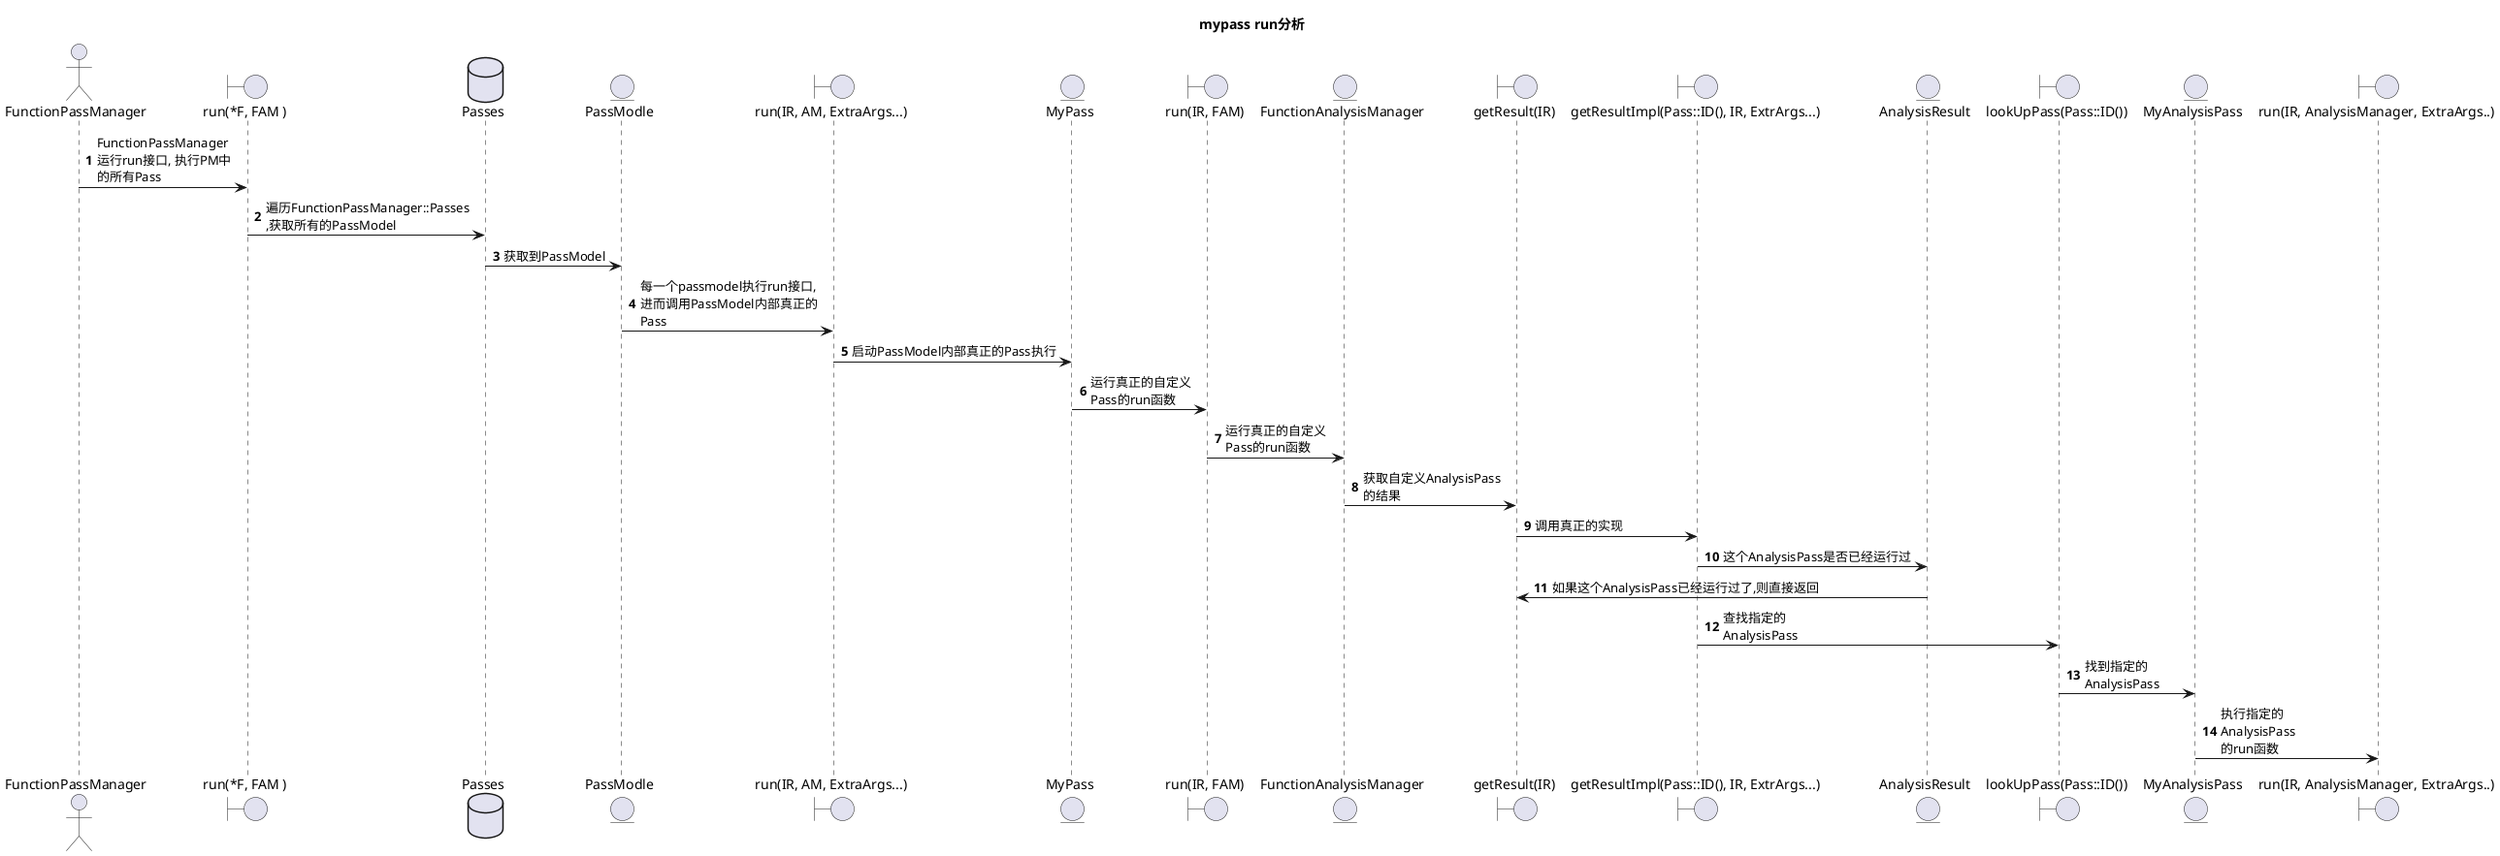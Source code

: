 @startuml

title "mypass run分析"

autonumber

actor             "FunctionPassManager" as FPM
boundary          "run(*F, FAM )" as run
database          "Passes"  as Passes
entity            "PassModle"  as passmodel
boundary          "run(IR, AM, ExtraArgs...)" as passmodel_run
entity            "MyPass" as mypass
boundary          "run(IR, FAM)" as mypass_run
entity            "FunctionAnalysisManager" as FAM
boundary          "getResult(IR)" as getResult
boundary          "getResultImpl(Pass::ID(), IR, ExtrArgs...)" as getResultImpl
entity            "AnalysisResult" as analysisResult
boundary          "lookUpPass(Pass::ID())" as lookup
entity            "MyAnalysisPass" as myanalysispass
boundary          "run(IR, AnalysisManager, ExtraArgs..)" as myanalysisrun

FPM             ->      run : FunctionPassManager\n运行run接口, 执行PM中\n的所有Pass
run             ->      Passes : 遍历FunctionPassManager::Passes\n,获取所有的PassModel
Passes          ->      passmodel : 获取到PassModel
passmodel       ->      passmodel_run : 每一个passmodel执行run接口,\n进而调用PassModel内部真正的\nPass
passmodel_run   ->      mypass : 启动PassModel内部真正的Pass执行
mypass          ->      mypass_run : 运行真正的自定义\nPass的run函数
mypass_run      ->      FAM         : 运行真正的自定义\nPass的run函数
FAM             ->      getResult   : 获取自定义AnalysisPass\n的结果
getResult       ->      getResultImpl: 调用真正的实现
getResultImpl   ->      analysisResult : 这个AnalysisPass是否已经运行过
analysisResult  ->      getResult : 如果这个AnalysisPass已经运行过了,则直接返回
getResultImpl   ->      lookup        : 查找指定的\nAnalysisPass
lookup          ->      myanalysispass: 找到指定的\nAnalysisPass
myanalysispass  ->      myanalysisrun : 执行指定的\nAnalysisPass\n的run函数


@enduml